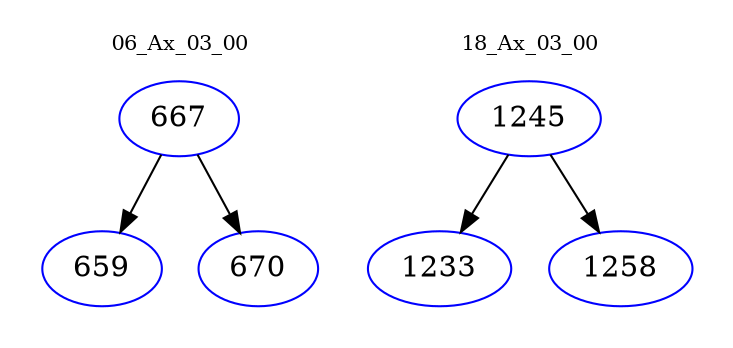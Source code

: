 digraph{
subgraph cluster_0 {
color = white
label = "06_Ax_03_00";
fontsize=10;
T0_667 [label="667", color="blue"]
T0_667 -> T0_659 [color="black"]
T0_659 [label="659", color="blue"]
T0_667 -> T0_670 [color="black"]
T0_670 [label="670", color="blue"]
}
subgraph cluster_1 {
color = white
label = "18_Ax_03_00";
fontsize=10;
T1_1245 [label="1245", color="blue"]
T1_1245 -> T1_1233 [color="black"]
T1_1233 [label="1233", color="blue"]
T1_1245 -> T1_1258 [color="black"]
T1_1258 [label="1258", color="blue"]
}
}
